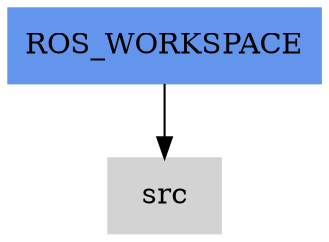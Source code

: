 digraph AgiWorksapce {
nodesep=0.1;
node [ shape=plaintext];
ROS_WORKSPACE [ shape=box style=filled color="#6495ED"];
src [ shape=box style=filled color="#D3D3D3"];
ROS_WORKSPACE -> src;
}
